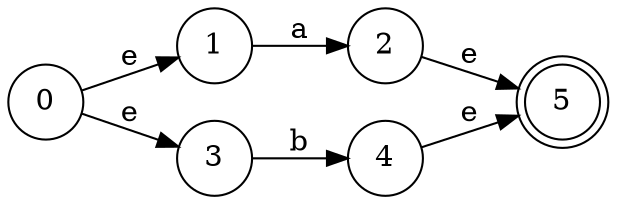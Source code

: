 // Diagrama NFA
strict digraph {
	rankdir=LR
	node [shape=circle]
	0 -> 1 [label=e]
	1 -> 2 [label=a]
	0 -> 3 [label=e]
	3 -> 4 [label=b]
	2 -> 5 [label=e]
	4 -> 5 [label=e]
	5 [shape=doublecircle]
}
